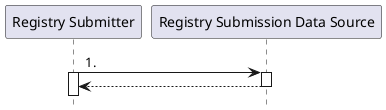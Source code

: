@startuml
hide footbox
participant "Registry Submitter" as RS
participant "Registry Submission Data Source" as RSDS
"RS" -> "RSDS" : 1. 
activate "RS"
activate "RSDS"
return
deactivate "RSDS"
@enduml
